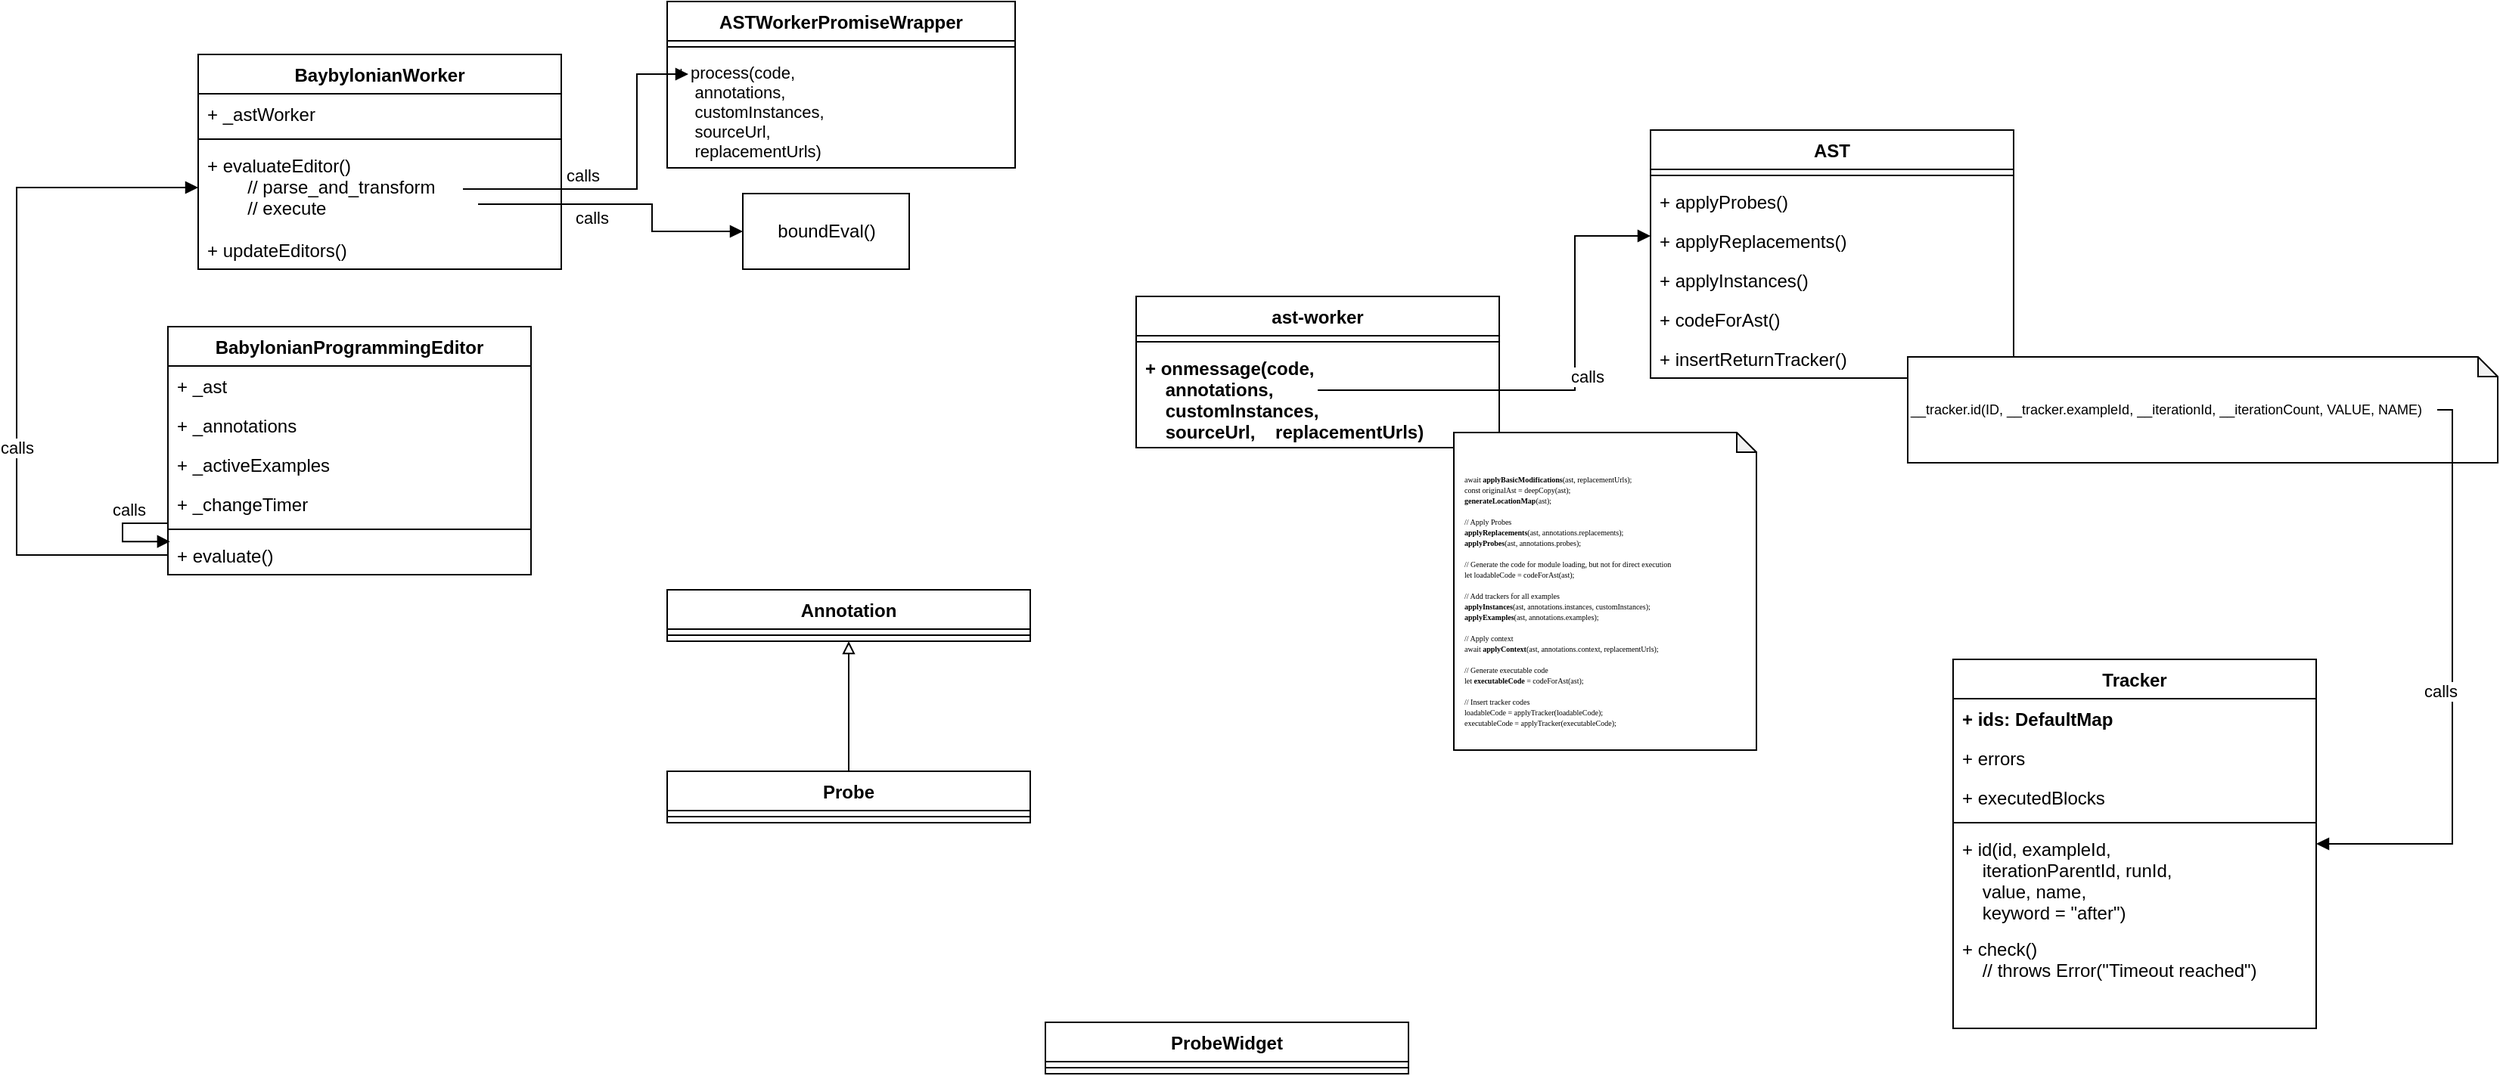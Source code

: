 <mxfile version="15.8.2" type="github">
  <diagram name="Page-1" id="97a40813-6b03-0c74-37c1-0168de264b11">
    <mxGraphModel dx="924" dy="575" grid="1" gridSize="10" guides="1" tooltips="1" connect="1" arrows="1" fold="1" page="1" pageScale="1" pageWidth="1654" pageHeight="1169" background="#ffffff" math="0" shadow="0">
      <root>
        <mxCell id="0" />
        <mxCell id="1" parent="0" />
        <mxCell id="iHkALPmoCXANNeq6opZh-9" value="BabylonianProgrammingEditor" style="swimlane;fontStyle=1;align=center;verticalAlign=top;childLayout=stackLayout;horizontal=1;startSize=26;horizontalStack=0;resizeParent=1;resizeParentMax=0;resizeLast=0;collapsible=1;marginBottom=0;" vertex="1" parent="1">
          <mxGeometry x="220" y="240" width="240" height="164" as="geometry" />
        </mxCell>
        <mxCell id="iHkALPmoCXANNeq6opZh-10" value="+ _ast" style="text;strokeColor=none;fillColor=none;align=left;verticalAlign=top;spacingLeft=4;spacingRight=4;overflow=hidden;rotatable=0;points=[[0,0.5],[1,0.5]];portConstraint=eastwest;" vertex="1" parent="iHkALPmoCXANNeq6opZh-9">
          <mxGeometry y="26" width="240" height="26" as="geometry" />
        </mxCell>
        <mxCell id="iHkALPmoCXANNeq6opZh-14" value="+ _annotations" style="text;strokeColor=none;fillColor=none;align=left;verticalAlign=top;spacingLeft=4;spacingRight=4;overflow=hidden;rotatable=0;points=[[0,0.5],[1,0.5]];portConstraint=eastwest;" vertex="1" parent="iHkALPmoCXANNeq6opZh-9">
          <mxGeometry y="52" width="240" height="26" as="geometry" />
        </mxCell>
        <mxCell id="iHkALPmoCXANNeq6opZh-22" value="+ _activeExamples" style="text;strokeColor=none;fillColor=none;align=left;verticalAlign=top;spacingLeft=4;spacingRight=4;overflow=hidden;rotatable=0;points=[[0,0.5],[1,0.5]];portConstraint=eastwest;" vertex="1" parent="iHkALPmoCXANNeq6opZh-9">
          <mxGeometry y="78" width="240" height="26" as="geometry" />
        </mxCell>
        <mxCell id="iHkALPmoCXANNeq6opZh-13" value="+ _changeTimer" style="text;strokeColor=none;fillColor=none;align=left;verticalAlign=top;spacingLeft=4;spacingRight=4;overflow=hidden;rotatable=0;points=[[0,0.5],[1,0.5]];portConstraint=eastwest;" vertex="1" parent="iHkALPmoCXANNeq6opZh-9">
          <mxGeometry y="104" width="240" height="26" as="geometry" />
        </mxCell>
        <mxCell id="iHkALPmoCXANNeq6opZh-11" value="" style="line;strokeWidth=1;fillColor=none;align=left;verticalAlign=middle;spacingTop=-1;spacingLeft=3;spacingRight=3;rotatable=0;labelPosition=right;points=[];portConstraint=eastwest;" vertex="1" parent="iHkALPmoCXANNeq6opZh-9">
          <mxGeometry y="130" width="240" height="8" as="geometry" />
        </mxCell>
        <mxCell id="iHkALPmoCXANNeq6opZh-12" value="+ evaluate()" style="text;strokeColor=none;fillColor=none;align=left;verticalAlign=top;spacingLeft=4;spacingRight=4;overflow=hidden;rotatable=0;points=[[0,0.5],[1,0.5]];portConstraint=eastwest;" vertex="1" parent="iHkALPmoCXANNeq6opZh-9">
          <mxGeometry y="138" width="240" height="26" as="geometry" />
        </mxCell>
        <mxCell id="iHkALPmoCXANNeq6opZh-28" value="calls" style="html=1;verticalAlign=bottom;endArrow=block;rounded=0;edgeStyle=elbowEdgeStyle;entryX=0.006;entryY=0.157;entryDx=0;entryDy=0;entryPerimeter=0;" edge="1" parent="iHkALPmoCXANNeq6opZh-9" source="iHkALPmoCXANNeq6opZh-13" target="iHkALPmoCXANNeq6opZh-12">
          <mxGeometry x="-0.298" width="80" relative="1" as="geometry">
            <mxPoint x="170" y="220" as="sourcePoint" />
            <mxPoint x="330" y="140" as="targetPoint" />
            <Array as="points">
              <mxPoint x="-30" y="130" />
              <mxPoint x="280" y="151" />
              <mxPoint x="400" y="120" />
            </Array>
            <mxPoint as="offset" />
          </mxGeometry>
        </mxCell>
        <mxCell id="iHkALPmoCXANNeq6opZh-15" value="Probe" style="swimlane;fontStyle=1;align=center;verticalAlign=top;childLayout=stackLayout;horizontal=1;startSize=26;horizontalStack=0;resizeParent=1;resizeParentMax=0;resizeLast=0;collapsible=1;marginBottom=0;" vertex="1" parent="1">
          <mxGeometry x="550" y="534" width="240" height="34" as="geometry" />
        </mxCell>
        <mxCell id="iHkALPmoCXANNeq6opZh-19" value="" style="line;strokeWidth=1;fillColor=none;align=left;verticalAlign=middle;spacingTop=-1;spacingLeft=3;spacingRight=3;rotatable=0;labelPosition=right;points=[];portConstraint=eastwest;" vertex="1" parent="iHkALPmoCXANNeq6opZh-15">
          <mxGeometry y="26" width="240" height="8" as="geometry" />
        </mxCell>
        <mxCell id="iHkALPmoCXANNeq6opZh-20" value="ProbeWidget" style="swimlane;fontStyle=1;align=center;verticalAlign=top;childLayout=stackLayout;horizontal=1;startSize=26;horizontalStack=0;resizeParent=1;resizeParentMax=0;resizeLast=0;collapsible=1;marginBottom=0;" vertex="1" parent="1">
          <mxGeometry x="800" y="700" width="240" height="34" as="geometry" />
        </mxCell>
        <mxCell id="iHkALPmoCXANNeq6opZh-21" value="" style="line;strokeWidth=1;fillColor=none;align=left;verticalAlign=middle;spacingTop=-1;spacingLeft=3;spacingRight=3;rotatable=0;labelPosition=right;points=[];portConstraint=eastwest;" vertex="1" parent="iHkALPmoCXANNeq6opZh-20">
          <mxGeometry y="26" width="240" height="8" as="geometry" />
        </mxCell>
        <mxCell id="iHkALPmoCXANNeq6opZh-23" value="BaybylonianWorker" style="swimlane;fontStyle=1;align=center;verticalAlign=top;childLayout=stackLayout;horizontal=1;startSize=26;horizontalStack=0;resizeParent=1;resizeParentMax=0;resizeLast=0;collapsible=1;marginBottom=0;" vertex="1" parent="1">
          <mxGeometry x="240" y="60" width="240" height="142" as="geometry" />
        </mxCell>
        <mxCell id="iHkALPmoCXANNeq6opZh-36" value="+ _astWorker" style="text;strokeColor=none;fillColor=none;align=left;verticalAlign=top;spacingLeft=4;spacingRight=4;overflow=hidden;rotatable=0;points=[[0,0.5],[1,0.5]];portConstraint=eastwest;" vertex="1" parent="iHkALPmoCXANNeq6opZh-23">
          <mxGeometry y="26" width="240" height="26" as="geometry" />
        </mxCell>
        <mxCell id="iHkALPmoCXANNeq6opZh-24" value="" style="line;strokeWidth=1;fillColor=none;align=left;verticalAlign=middle;spacingTop=-1;spacingLeft=3;spacingRight=3;rotatable=0;labelPosition=right;points=[];portConstraint=eastwest;" vertex="1" parent="iHkALPmoCXANNeq6opZh-23">
          <mxGeometry y="52" width="240" height="8" as="geometry" />
        </mxCell>
        <mxCell id="iHkALPmoCXANNeq6opZh-25" value="+ evaluateEditor()&#xa;        // parse_and_transform&#xa;        // execute" style="text;strokeColor=none;fillColor=none;align=left;verticalAlign=top;spacingLeft=4;spacingRight=4;overflow=hidden;rotatable=0;points=[[0,0.5],[1,0.5]];portConstraint=eastwest;" vertex="1" parent="iHkALPmoCXANNeq6opZh-23">
          <mxGeometry y="60" width="240" height="56" as="geometry" />
        </mxCell>
        <mxCell id="iHkALPmoCXANNeq6opZh-34" value="+ updateEditors()" style="text;strokeColor=none;fillColor=none;align=left;verticalAlign=top;spacingLeft=4;spacingRight=4;overflow=hidden;rotatable=0;points=[[0,0.5],[1,0.5]];portConstraint=eastwest;" vertex="1" parent="iHkALPmoCXANNeq6opZh-23">
          <mxGeometry y="116" width="240" height="26" as="geometry" />
        </mxCell>
        <mxCell id="iHkALPmoCXANNeq6opZh-29" value="calls" style="html=1;verticalAlign=bottom;endArrow=block;rounded=0;edgeStyle=elbowEdgeStyle;exitX=0;exitY=0.5;exitDx=0;exitDy=0;" edge="1" parent="1" source="iHkALPmoCXANNeq6opZh-12" target="iHkALPmoCXANNeq6opZh-25">
          <mxGeometry x="-0.298" width="80" relative="1" as="geometry">
            <mxPoint x="230" y="380" as="sourcePoint" />
            <mxPoint x="230" y="401" as="targetPoint" />
            <Array as="points">
              <mxPoint x="120" y="260" />
              <mxPoint x="510" y="401" />
              <mxPoint x="630" y="370" />
            </Array>
            <mxPoint as="offset" />
          </mxGeometry>
        </mxCell>
        <mxCell id="iHkALPmoCXANNeq6opZh-31" value="Annotation" style="swimlane;fontStyle=1;align=center;verticalAlign=top;childLayout=stackLayout;horizontal=1;startSize=26;horizontalStack=0;resizeParent=1;resizeParentMax=0;resizeLast=0;collapsible=1;marginBottom=0;" vertex="1" parent="1">
          <mxGeometry x="550" y="414" width="240" height="34" as="geometry" />
        </mxCell>
        <mxCell id="iHkALPmoCXANNeq6opZh-32" value="" style="line;strokeWidth=1;fillColor=none;align=left;verticalAlign=middle;spacingTop=-1;spacingLeft=3;spacingRight=3;rotatable=0;labelPosition=right;points=[];portConstraint=eastwest;" vertex="1" parent="iHkALPmoCXANNeq6opZh-31">
          <mxGeometry y="26" width="240" height="8" as="geometry" />
        </mxCell>
        <mxCell id="iHkALPmoCXANNeq6opZh-33" style="edgeStyle=orthogonalEdgeStyle;rounded=0;orthogonalLoop=1;jettySize=auto;html=1;endArrow=block;endFill=0;" edge="1" parent="1" source="iHkALPmoCXANNeq6opZh-15" target="iHkALPmoCXANNeq6opZh-31">
          <mxGeometry relative="1" as="geometry">
            <mxPoint x="271.36" y="484" as="targetPoint" />
            <mxPoint x="390" y="374" as="sourcePoint" />
          </mxGeometry>
        </mxCell>
        <mxCell id="iHkALPmoCXANNeq6opZh-35" value="boundEval()" style="html=1;" vertex="1" parent="1">
          <mxGeometry x="600" y="152" width="110" height="50" as="geometry" />
        </mxCell>
        <mxCell id="iHkALPmoCXANNeq6opZh-37" value="ASTWorkerPromiseWrapper" style="swimlane;fontStyle=1;align=center;verticalAlign=top;childLayout=stackLayout;horizontal=1;startSize=26;horizontalStack=0;resizeParent=1;resizeParentMax=0;resizeLast=0;collapsible=1;marginBottom=0;" vertex="1" parent="1">
          <mxGeometry x="550" y="25" width="230" height="110" as="geometry" />
        </mxCell>
        <mxCell id="iHkALPmoCXANNeq6opZh-38" value="" style="line;strokeWidth=1;fillColor=none;align=left;verticalAlign=middle;spacingTop=-1;spacingLeft=3;spacingRight=3;rotatable=0;labelPosition=right;points=[];portConstraint=eastwest;" vertex="1" parent="iHkALPmoCXANNeq6opZh-37">
          <mxGeometry y="26" width="230" height="8" as="geometry" />
        </mxCell>
        <mxCell id="iHkALPmoCXANNeq6opZh-39" value="+ process(code, &#xa;    annotations, &#xa;    customInstances, &#xa;    sourceUrl, &#xa;    replacementUrls)" style="text;strokeColor=none;fillColor=none;align=left;verticalAlign=top;spacingLeft=4;spacingRight=4;overflow=hidden;rotatable=0;points=[[0,0.5],[1,0.5]];portConstraint=eastwest;fontSize=11;fontStyle=0" vertex="1" parent="iHkALPmoCXANNeq6opZh-37">
          <mxGeometry y="34" width="230" height="76" as="geometry" />
        </mxCell>
        <mxCell id="iHkALPmoCXANNeq6opZh-41" value="calls" style="html=1;verticalAlign=bottom;endArrow=block;rounded=0;edgeStyle=elbowEdgeStyle;" edge="1" parent="1">
          <mxGeometry x="-0.298" width="80" relative="1" as="geometry">
            <mxPoint x="415" y="149" as="sourcePoint" />
            <mxPoint x="564" y="73" as="targetPoint" />
            <Array as="points">
              <mxPoint x="530" y="120" />
              <mxPoint x="520" y="411" />
              <mxPoint x="640" y="380" />
            </Array>
            <mxPoint as="offset" />
          </mxGeometry>
        </mxCell>
        <mxCell id="iHkALPmoCXANNeq6opZh-42" value="calls" style="html=1;verticalAlign=bottom;endArrow=block;rounded=0;edgeStyle=elbowEdgeStyle;entryX=0;entryY=0.5;entryDx=0;entryDy=0;" edge="1" parent="1" target="iHkALPmoCXANNeq6opZh-35">
          <mxGeometry x="-0.223" y="-18" width="80" relative="1" as="geometry">
            <mxPoint x="425" y="159" as="sourcePoint" />
            <mxPoint x="560" y="82" as="targetPoint" />
            <Array as="points">
              <mxPoint x="540" y="130" />
              <mxPoint x="530" y="421" />
              <mxPoint x="650" y="390" />
            </Array>
            <mxPoint as="offset" />
          </mxGeometry>
        </mxCell>
        <mxCell id="iHkALPmoCXANNeq6opZh-44" value="ast-worker" style="swimlane;fontStyle=1;align=center;verticalAlign=top;childLayout=stackLayout;horizontal=1;startSize=26;horizontalStack=0;resizeParent=1;resizeParentMax=0;resizeLast=0;collapsible=1;marginBottom=0;" vertex="1" parent="1">
          <mxGeometry x="860" y="220" width="240" height="100" as="geometry">
            <mxRectangle x="770" y="250" width="90" height="26" as="alternateBounds" />
          </mxGeometry>
        </mxCell>
        <mxCell id="iHkALPmoCXANNeq6opZh-45" value="" style="line;strokeWidth=1;fillColor=none;align=left;verticalAlign=middle;spacingTop=-1;spacingLeft=3;spacingRight=3;rotatable=0;labelPosition=right;points=[];portConstraint=eastwest;" vertex="1" parent="iHkALPmoCXANNeq6opZh-44">
          <mxGeometry y="26" width="240" height="8" as="geometry" />
        </mxCell>
        <mxCell id="iHkALPmoCXANNeq6opZh-46" value="+ onmessage(code, &#xa;    annotations, &#xa;    customInstances, &#xa;    sourceUrl,    replacementUrls)" style="text;strokeColor=none;fillColor=none;align=left;verticalAlign=top;spacingLeft=4;spacingRight=4;overflow=hidden;rotatable=0;points=[[0,0.5],[1,0.5]];portConstraint=eastwest;fontStyle=1" vertex="1" parent="iHkALPmoCXANNeq6opZh-44">
          <mxGeometry y="34" width="240" height="66" as="geometry" />
        </mxCell>
        <mxCell id="iHkALPmoCXANNeq6opZh-47" value="AST" style="swimlane;fontStyle=1;align=center;verticalAlign=top;childLayout=stackLayout;horizontal=1;startSize=26;horizontalStack=0;resizeParent=1;resizeParentMax=0;resizeLast=0;collapsible=1;marginBottom=0;" vertex="1" parent="1">
          <mxGeometry x="1200" y="110" width="240" height="164" as="geometry">
            <mxRectangle x="770" y="250" width="90" height="26" as="alternateBounds" />
          </mxGeometry>
        </mxCell>
        <mxCell id="iHkALPmoCXANNeq6opZh-48" value="" style="line;strokeWidth=1;fillColor=none;align=left;verticalAlign=middle;spacingTop=-1;spacingLeft=3;spacingRight=3;rotatable=0;labelPosition=right;points=[];portConstraint=eastwest;" vertex="1" parent="iHkALPmoCXANNeq6opZh-47">
          <mxGeometry y="26" width="240" height="8" as="geometry" />
        </mxCell>
        <mxCell id="iHkALPmoCXANNeq6opZh-51" value="+ applyProbes()" style="text;strokeColor=none;fillColor=none;align=left;verticalAlign=top;spacingLeft=4;spacingRight=4;overflow=hidden;rotatable=0;points=[[0,0.5],[1,0.5]];portConstraint=eastwest;" vertex="1" parent="iHkALPmoCXANNeq6opZh-47">
          <mxGeometry y="34" width="240" height="26" as="geometry" />
        </mxCell>
        <mxCell id="iHkALPmoCXANNeq6opZh-52" value="+ applyReplacements()" style="text;strokeColor=none;fillColor=none;align=left;verticalAlign=top;spacingLeft=4;spacingRight=4;overflow=hidden;rotatable=0;points=[[0,0.5],[1,0.5]];portConstraint=eastwest;" vertex="1" parent="iHkALPmoCXANNeq6opZh-47">
          <mxGeometry y="60" width="240" height="26" as="geometry" />
        </mxCell>
        <mxCell id="iHkALPmoCXANNeq6opZh-53" value="+ applyInstances()" style="text;strokeColor=none;fillColor=none;align=left;verticalAlign=top;spacingLeft=4;spacingRight=4;overflow=hidden;rotatable=0;points=[[0,0.5],[1,0.5]];portConstraint=eastwest;" vertex="1" parent="iHkALPmoCXANNeq6opZh-47">
          <mxGeometry y="86" width="240" height="26" as="geometry" />
        </mxCell>
        <mxCell id="iHkALPmoCXANNeq6opZh-54" value="+ codeForAst()" style="text;strokeColor=none;fillColor=none;align=left;verticalAlign=top;spacingLeft=4;spacingRight=4;overflow=hidden;rotatable=0;points=[[0,0.5],[1,0.5]];portConstraint=eastwest;" vertex="1" parent="iHkALPmoCXANNeq6opZh-47">
          <mxGeometry y="112" width="240" height="26" as="geometry" />
        </mxCell>
        <mxCell id="iHkALPmoCXANNeq6opZh-61" value="+ insertReturnTracker()" style="text;strokeColor=none;fillColor=none;align=left;verticalAlign=top;spacingLeft=4;spacingRight=4;overflow=hidden;rotatable=0;points=[[0,0.5],[1,0.5]];portConstraint=eastwest;" vertex="1" parent="iHkALPmoCXANNeq6opZh-47">
          <mxGeometry y="138" width="240" height="26" as="geometry" />
        </mxCell>
        <mxCell id="iHkALPmoCXANNeq6opZh-50" value="&lt;div style=&quot;font-size: 5px&quot;&gt;&lt;br&gt;&lt;/div&gt;&lt;div style=&quot;font-size: 5px&quot;&gt;&lt;font face=&quot;Lucida Console&quot; style=&quot;font-size: 5px&quot;&gt;&amp;nbsp; &amp;nbsp;&amp;nbsp;&lt;/font&gt;&lt;/div&gt;&lt;div style=&quot;font-size: 5px&quot;&gt;&lt;span style=&quot;font-family: &amp;#34;lucida console&amp;#34;&quot;&gt;&amp;nbsp; &amp;nbsp; await &lt;b&gt;applyBasicModifications&lt;/b&gt;(ast, replacementUrls);&lt;/span&gt;&lt;br&gt;&lt;/div&gt;&lt;div style=&quot;font-size: 5px&quot;&gt;&lt;font face=&quot;Lucida Console&quot; style=&quot;font-size: 5px&quot;&gt;&amp;nbsp; &amp;nbsp; const originalAst = deepCopy(ast);&lt;/font&gt;&lt;/div&gt;&lt;div style=&quot;font-size: 5px&quot;&gt;&lt;font face=&quot;Lucida Console&quot; style=&quot;font-size: 5px&quot;&gt;&amp;nbsp; &amp;nbsp; &lt;b&gt;generateLocationMap&lt;/b&gt;(ast);&lt;/font&gt;&lt;/div&gt;&lt;div style=&quot;font-size: 5px&quot;&gt;&lt;font face=&quot;Lucida Console&quot; style=&quot;font-size: 5px&quot;&gt;&lt;br style=&quot;font-size: 5px&quot;&gt;&lt;/font&gt;&lt;/div&gt;&lt;div style=&quot;font-size: 5px&quot;&gt;&lt;font face=&quot;Lucida Console&quot; style=&quot;font-size: 5px&quot;&gt;&amp;nbsp; &amp;nbsp; // Apply Probes&lt;/font&gt;&lt;/div&gt;&lt;div style=&quot;font-size: 5px&quot;&gt;&lt;font face=&quot;Lucida Console&quot; style=&quot;font-size: 5px&quot;&gt;&amp;nbsp; &amp;nbsp; &lt;b&gt;applyReplacements&lt;/b&gt;(ast, annotations.replacements);&lt;/font&gt;&lt;/div&gt;&lt;div style=&quot;font-size: 5px&quot;&gt;&lt;font face=&quot;Lucida Console&quot; style=&quot;font-size: 5px&quot;&gt;&amp;nbsp; &amp;nbsp; &lt;b&gt;applyProbes&lt;/b&gt;(ast, annotations.probes);&lt;/font&gt;&lt;/div&gt;&lt;div style=&quot;font-size: 5px&quot;&gt;&lt;font face=&quot;Lucida Console&quot; style=&quot;font-size: 5px&quot;&gt;&amp;nbsp; &amp;nbsp;&amp;nbsp;&lt;/font&gt;&lt;/div&gt;&lt;div style=&quot;font-size: 5px&quot;&gt;&lt;font face=&quot;Lucida Console&quot; style=&quot;font-size: 5px&quot;&gt;&amp;nbsp; &amp;nbsp; // Generate the code for module loading, but not for direct execution&lt;/font&gt;&lt;/div&gt;&lt;div style=&quot;font-size: 5px&quot;&gt;&lt;font face=&quot;Lucida Console&quot; style=&quot;font-size: 5px&quot;&gt;&amp;nbsp; &amp;nbsp; let loadableCode = codeForAst(ast);&lt;/font&gt;&lt;/div&gt;&lt;div style=&quot;font-size: 5px&quot;&gt;&lt;font face=&quot;Lucida Console&quot; style=&quot;font-size: 5px&quot;&gt;&amp;nbsp; &amp;nbsp;&amp;nbsp;&lt;/font&gt;&lt;/div&gt;&lt;div style=&quot;font-size: 5px&quot;&gt;&lt;font face=&quot;Lucida Console&quot; style=&quot;font-size: 5px&quot;&gt;&amp;nbsp; &amp;nbsp; // Add trackers for all examples&lt;/font&gt;&lt;/div&gt;&lt;div style=&quot;font-size: 5px&quot;&gt;&lt;font face=&quot;Lucida Console&quot; style=&quot;font-size: 5px&quot;&gt;&amp;nbsp; &amp;nbsp; &lt;b&gt;applyInstances&lt;/b&gt;(ast, annotations.instances, customInstances);&lt;/font&gt;&lt;/div&gt;&lt;div style=&quot;font-size: 5px&quot;&gt;&lt;font face=&quot;Lucida Console&quot; style=&quot;font-size: 5px&quot;&gt;&amp;nbsp; &amp;nbsp; &lt;b&gt;applyExamples&lt;/b&gt;(ast, annotations.examples);&lt;/font&gt;&lt;/div&gt;&lt;div style=&quot;font-size: 5px&quot;&gt;&lt;font face=&quot;Lucida Console&quot; style=&quot;font-size: 5px&quot;&gt;&amp;nbsp; &amp;nbsp;&amp;nbsp;&lt;/font&gt;&lt;/div&gt;&lt;div style=&quot;font-size: 5px&quot;&gt;&lt;font face=&quot;Lucida Console&quot; style=&quot;font-size: 5px&quot;&gt;&amp;nbsp; &amp;nbsp; // Apply context&lt;/font&gt;&lt;/div&gt;&lt;div style=&quot;font-size: 5px&quot;&gt;&lt;font face=&quot;Lucida Console&quot; style=&quot;font-size: 5px&quot;&gt;&amp;nbsp; &amp;nbsp; await &lt;b&gt;applyContext&lt;/b&gt;(ast, annotations.context, replacementUrls);&lt;/font&gt;&lt;/div&gt;&lt;div style=&quot;font-size: 5px&quot;&gt;&lt;font face=&quot;Lucida Console&quot; style=&quot;font-size: 5px&quot;&gt;&lt;br style=&quot;font-size: 5px&quot;&gt;&lt;/font&gt;&lt;/div&gt;&lt;div style=&quot;font-size: 5px&quot;&gt;&lt;font face=&quot;Lucida Console&quot; style=&quot;font-size: 5px&quot;&gt;&amp;nbsp; &amp;nbsp; // Generate executable code&lt;/font&gt;&lt;/div&gt;&lt;div style=&quot;font-size: 5px&quot;&gt;&lt;font face=&quot;Lucida Console&quot; style=&quot;font-size: 5px&quot;&gt;&amp;nbsp; &amp;nbsp; let &lt;b&gt;executableCode &lt;/b&gt;= codeForAst(ast);&lt;/font&gt;&lt;/div&gt;&lt;div style=&quot;font-size: 5px&quot;&gt;&lt;font face=&quot;Lucida Console&quot; style=&quot;font-size: 5px&quot;&gt;&amp;nbsp; &amp;nbsp;&amp;nbsp;&lt;/font&gt;&lt;/div&gt;&lt;div style=&quot;font-size: 5px&quot;&gt;&lt;font face=&quot;Lucida Console&quot; style=&quot;font-size: 5px&quot;&gt;&amp;nbsp; &amp;nbsp; // Insert tracker codes&lt;/font&gt;&lt;/div&gt;&lt;div style=&quot;font-size: 5px&quot;&gt;&lt;font face=&quot;Lucida Console&quot; style=&quot;font-size: 5px&quot;&gt;&amp;nbsp; &amp;nbsp; loadableCode = applyTracker(loadableCode);&lt;/font&gt;&lt;/div&gt;&lt;div style=&quot;font-size: 5px&quot;&gt;&lt;font face=&quot;Lucida Console&quot; style=&quot;font-size: 5px&quot;&gt;&amp;nbsp; &amp;nbsp; executableCode = applyTracker(executableCode);&lt;/font&gt;&lt;/div&gt;" style="shape=note;whiteSpace=wrap;html=1;backgroundOutline=1;darkOpacity=0.05;fontSize=5;align=left;size=13;" vertex="1" parent="1">
          <mxGeometry x="1070" y="310" width="200" height="210" as="geometry" />
        </mxCell>
        <mxCell id="iHkALPmoCXANNeq6opZh-55" value="calls" style="html=1;verticalAlign=bottom;endArrow=block;rounded=0;edgeStyle=elbowEdgeStyle;" edge="1" parent="1" target="iHkALPmoCXANNeq6opZh-47">
          <mxGeometry x="0.056" y="-8" width="80" relative="1" as="geometry">
            <mxPoint x="980" y="282" as="sourcePoint" />
            <mxPoint x="1225" y="280" as="targetPoint" />
            <Array as="points">
              <mxPoint x="1150" y="180" />
              <mxPoint x="1155" y="524" />
              <mxPoint x="1275" y="493" />
            </Array>
            <mxPoint as="offset" />
          </mxGeometry>
        </mxCell>
        <mxCell id="iHkALPmoCXANNeq6opZh-58" value="Tracker" style="swimlane;fontStyle=1;align=center;verticalAlign=top;childLayout=stackLayout;horizontal=1;startSize=26;horizontalStack=0;resizeParent=1;resizeParentMax=0;resizeLast=0;collapsible=1;marginBottom=0;" vertex="1" parent="1">
          <mxGeometry x="1400" y="460" width="240" height="244" as="geometry" />
        </mxCell>
        <mxCell id="iHkALPmoCXANNeq6opZh-65" value="+ ids: DefaultMap" style="text;strokeColor=none;fillColor=none;align=left;verticalAlign=top;spacingLeft=4;spacingRight=4;overflow=hidden;rotatable=0;points=[[0,0.5],[1,0.5]];portConstraint=eastwest;fontStyle=1" vertex="1" parent="iHkALPmoCXANNeq6opZh-58">
          <mxGeometry y="26" width="240" height="26" as="geometry" />
        </mxCell>
        <mxCell id="iHkALPmoCXANNeq6opZh-67" value="+ errors" style="text;strokeColor=none;fillColor=none;align=left;verticalAlign=top;spacingLeft=4;spacingRight=4;overflow=hidden;rotatable=0;points=[[0,0.5],[1,0.5]];portConstraint=eastwest;" vertex="1" parent="iHkALPmoCXANNeq6opZh-58">
          <mxGeometry y="52" width="240" height="26" as="geometry" />
        </mxCell>
        <mxCell id="iHkALPmoCXANNeq6opZh-66" value="+ executedBlocks" style="text;strokeColor=none;fillColor=none;align=left;verticalAlign=top;spacingLeft=4;spacingRight=4;overflow=hidden;rotatable=0;points=[[0,0.5],[1,0.5]];portConstraint=eastwest;" vertex="1" parent="iHkALPmoCXANNeq6opZh-58">
          <mxGeometry y="78" width="240" height="26" as="geometry" />
        </mxCell>
        <mxCell id="iHkALPmoCXANNeq6opZh-59" value="" style="line;strokeWidth=1;fillColor=none;align=left;verticalAlign=middle;spacingTop=-1;spacingLeft=3;spacingRight=3;rotatable=0;labelPosition=right;points=[];portConstraint=eastwest;" vertex="1" parent="iHkALPmoCXANNeq6opZh-58">
          <mxGeometry y="104" width="240" height="8" as="geometry" />
        </mxCell>
        <mxCell id="iHkALPmoCXANNeq6opZh-60" value="+ id(id, exampleId, &#xa;    iterationParentId, runId,&#xa;    value, name, &#xa;    keyword = &quot;after&quot;)" style="text;strokeColor=none;fillColor=none;align=left;verticalAlign=top;spacingLeft=4;spacingRight=4;overflow=hidden;rotatable=0;points=[[0,0.5],[1,0.5]];portConstraint=eastwest;" vertex="1" parent="iHkALPmoCXANNeq6opZh-58">
          <mxGeometry y="112" width="240" height="66" as="geometry" />
        </mxCell>
        <mxCell id="iHkALPmoCXANNeq6opZh-64" value="+ check()&#xa;    // throws Error(&quot;Timeout reached&quot;)" style="text;strokeColor=none;fillColor=none;align=left;verticalAlign=top;spacingLeft=4;spacingRight=4;overflow=hidden;rotatable=0;points=[[0,0.5],[1,0.5]];portConstraint=eastwest;" vertex="1" parent="iHkALPmoCXANNeq6opZh-58">
          <mxGeometry y="178" width="240" height="66" as="geometry" />
        </mxCell>
        <mxCell id="iHkALPmoCXANNeq6opZh-62" value="&lt;div&gt;&lt;font style=&quot;font-size: 9px&quot;&gt;__tracker.id(ID, __tracker.exampleId, __iterationId, __iterationCount, VALUE, NAME)&lt;/font&gt;&lt;br&gt;&lt;/div&gt;" style="shape=note;whiteSpace=wrap;html=1;backgroundOutline=1;darkOpacity=0.05;fontSize=5;align=left;size=13;" vertex="1" parent="1">
          <mxGeometry x="1370" y="260" width="390" height="70" as="geometry" />
        </mxCell>
        <mxCell id="iHkALPmoCXANNeq6opZh-63" value="calls" style="html=1;verticalAlign=bottom;endArrow=block;rounded=0;edgeStyle=elbowEdgeStyle;" edge="1" parent="1" target="iHkALPmoCXANNeq6opZh-58">
          <mxGeometry x="0.056" y="-8" width="80" relative="1" as="geometry">
            <mxPoint x="1720" y="295" as="sourcePoint" />
            <mxPoint x="1210" y="190" as="targetPoint" />
            <Array as="points">
              <mxPoint x="1730" y="400" />
              <mxPoint x="1165" y="534" />
              <mxPoint x="1285" y="503" />
            </Array>
            <mxPoint as="offset" />
          </mxGeometry>
        </mxCell>
      </root>
    </mxGraphModel>
  </diagram>
</mxfile>
